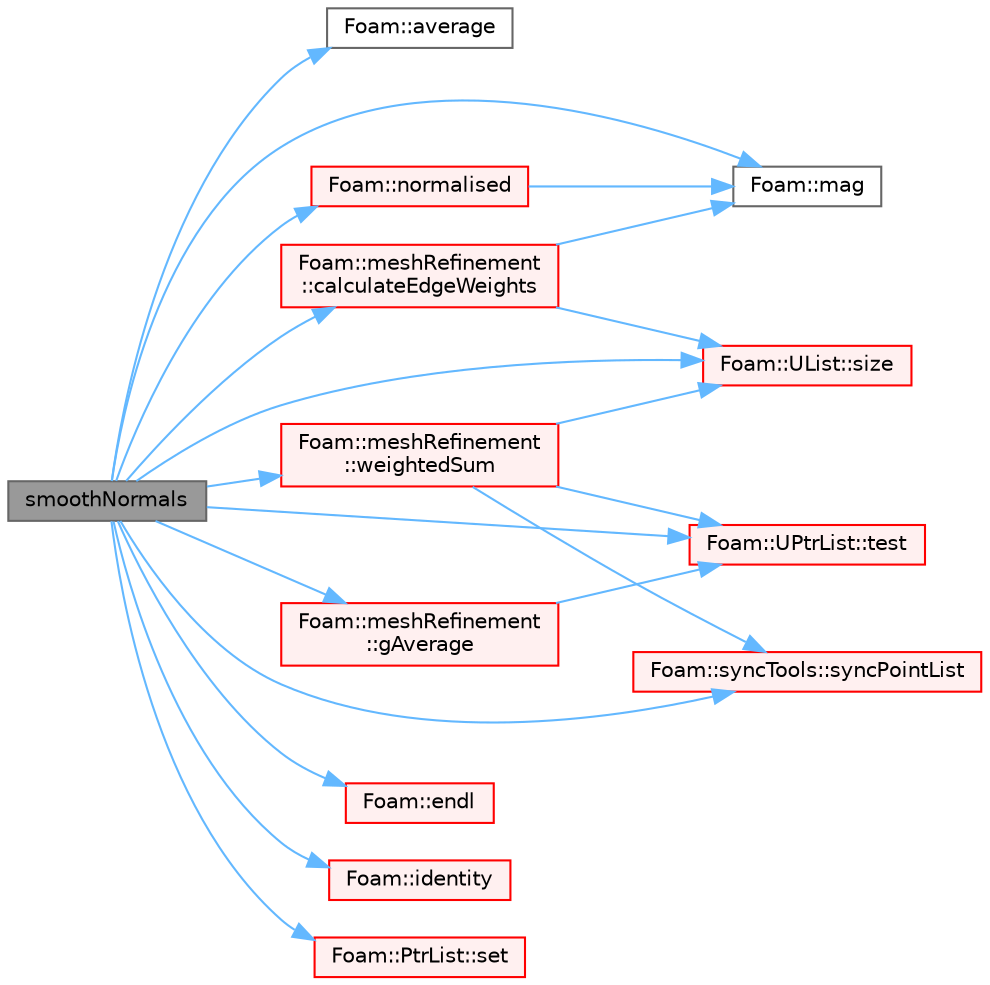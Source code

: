 digraph "smoothNormals"
{
 // LATEX_PDF_SIZE
  bgcolor="transparent";
  edge [fontname=Helvetica,fontsize=10,labelfontname=Helvetica,labelfontsize=10];
  node [fontname=Helvetica,fontsize=10,shape=box,height=0.2,width=0.4];
  rankdir="LR";
  Node1 [id="Node000001",label="smoothNormals",height=0.2,width=0.4,color="gray40", fillcolor="grey60", style="filled", fontcolor="black",tooltip=" "];
  Node1 -> Node2 [id="edge1_Node000001_Node000002",color="steelblue1",style="solid",tooltip=" "];
  Node2 [id="Node000002",label="Foam::average",height=0.2,width=0.4,color="grey40", fillcolor="white", style="filled",URL="$namespaceFoam.html#ae3a40013a0cf78a5cc978a3806cdd04b",tooltip=" "];
  Node1 -> Node3 [id="edge2_Node000001_Node000003",color="steelblue1",style="solid",tooltip=" "];
  Node3 [id="Node000003",label="Foam::meshRefinement\l::calculateEdgeWeights",height=0.2,width=0.4,color="red", fillcolor="#FFF0F0", style="filled",URL="$classFoam_1_1meshRefinement.html#a04c017383424fc7aafa5a9ab2fd259fb",tooltip=" "];
  Node3 -> Node4 [id="edge3_Node000003_Node000004",color="steelblue1",style="solid",tooltip=" "];
  Node4 [id="Node000004",label="Foam::mag",height=0.2,width=0.4,color="grey40", fillcolor="white", style="filled",URL="$namespaceFoam.html#a8ac5b57f98f906c36b8a4e989a77dbba",tooltip=" "];
  Node3 -> Node12 [id="edge4_Node000003_Node000012",color="steelblue1",style="solid",tooltip=" "];
  Node12 [id="Node000012",label="Foam::UList::size",height=0.2,width=0.4,color="red", fillcolor="#FFF0F0", style="filled",URL="$classFoam_1_1UList.html#ac1fc1d9dab324bb1b8452c7aa4813026",tooltip=" "];
  Node1 -> Node14 [id="edge5_Node000001_Node000014",color="steelblue1",style="solid",tooltip=" "];
  Node14 [id="Node000014",label="Foam::endl",height=0.2,width=0.4,color="red", fillcolor="#FFF0F0", style="filled",URL="$namespaceFoam.html#a7d5eca45a323264dc5fe811500ebda47",tooltip=" "];
  Node1 -> Node18 [id="edge6_Node000001_Node000018",color="steelblue1",style="solid",tooltip=" "];
  Node18 [id="Node000018",label="Foam::meshRefinement\l::gAverage",height=0.2,width=0.4,color="red", fillcolor="#FFF0F0", style="filled",URL="$classFoam_1_1meshRefinement.html#a120bdbd3063d39997fdc113e676a074c",tooltip=" "];
  Node18 -> Node35 [id="edge7_Node000018_Node000035",color="steelblue1",style="solid",tooltip=" "];
  Node35 [id="Node000035",label="Foam::UPtrList::test",height=0.2,width=0.4,color="red", fillcolor="#FFF0F0", style="filled",URL="$classFoam_1_1UPtrList.html#a53e54aae19ba347f6f4544c764905331",tooltip=" "];
  Node1 -> Node37 [id="edge8_Node000001_Node000037",color="steelblue1",style="solid",tooltip=" "];
  Node37 [id="Node000037",label="Foam::identity",height=0.2,width=0.4,color="red", fillcolor="#FFF0F0", style="filled",URL="$namespaceFoam.html#a14e1da6db5665f43c1e588eab475eabf",tooltip=" "];
  Node1 -> Node4 [id="edge9_Node000001_Node000004",color="steelblue1",style="solid",tooltip=" "];
  Node1 -> Node40 [id="edge10_Node000001_Node000040",color="steelblue1",style="solid",tooltip=" "];
  Node40 [id="Node000040",label="Foam::normalised",height=0.2,width=0.4,color="red", fillcolor="#FFF0F0", style="filled",URL="$namespaceFoam.html#a28414de435fdb36254b463728306dcaa",tooltip=" "];
  Node40 -> Node4 [id="edge11_Node000040_Node000004",color="steelblue1",style="solid",tooltip=" "];
  Node1 -> Node42 [id="edge12_Node000001_Node000042",color="steelblue1",style="solid",tooltip=" "];
  Node42 [id="Node000042",label="Foam::PtrList::set",height=0.2,width=0.4,color="red", fillcolor="#FFF0F0", style="filled",URL="$classFoam_1_1PtrList.html#a0e0a32f842b05e1d69f10292dc27198a",tooltip=" "];
  Node1 -> Node12 [id="edge13_Node000001_Node000012",color="steelblue1",style="solid",tooltip=" "];
  Node1 -> Node44 [id="edge14_Node000001_Node000044",color="steelblue1",style="solid",tooltip=" "];
  Node44 [id="Node000044",label="Foam::syncTools::syncPointList",height=0.2,width=0.4,color="red", fillcolor="#FFF0F0", style="filled",URL="$classFoam_1_1syncTools.html#af5bc1e56ab816a506dc01789e3e57857",tooltip=" "];
  Node1 -> Node35 [id="edge15_Node000001_Node000035",color="steelblue1",style="solid",tooltip=" "];
  Node1 -> Node47 [id="edge16_Node000001_Node000047",color="steelblue1",style="solid",tooltip=" "];
  Node47 [id="Node000047",label="Foam::meshRefinement\l::weightedSum",height=0.2,width=0.4,color="red", fillcolor="#FFF0F0", style="filled",URL="$classFoam_1_1meshRefinement.html#aa3e263cda935b4adc9d37370e4fd16a3",tooltip=" "];
  Node47 -> Node12 [id="edge17_Node000047_Node000012",color="steelblue1",style="solid",tooltip=" "];
  Node47 -> Node44 [id="edge18_Node000047_Node000044",color="steelblue1",style="solid",tooltip=" "];
  Node47 -> Node35 [id="edge19_Node000047_Node000035",color="steelblue1",style="solid",tooltip=" "];
}
